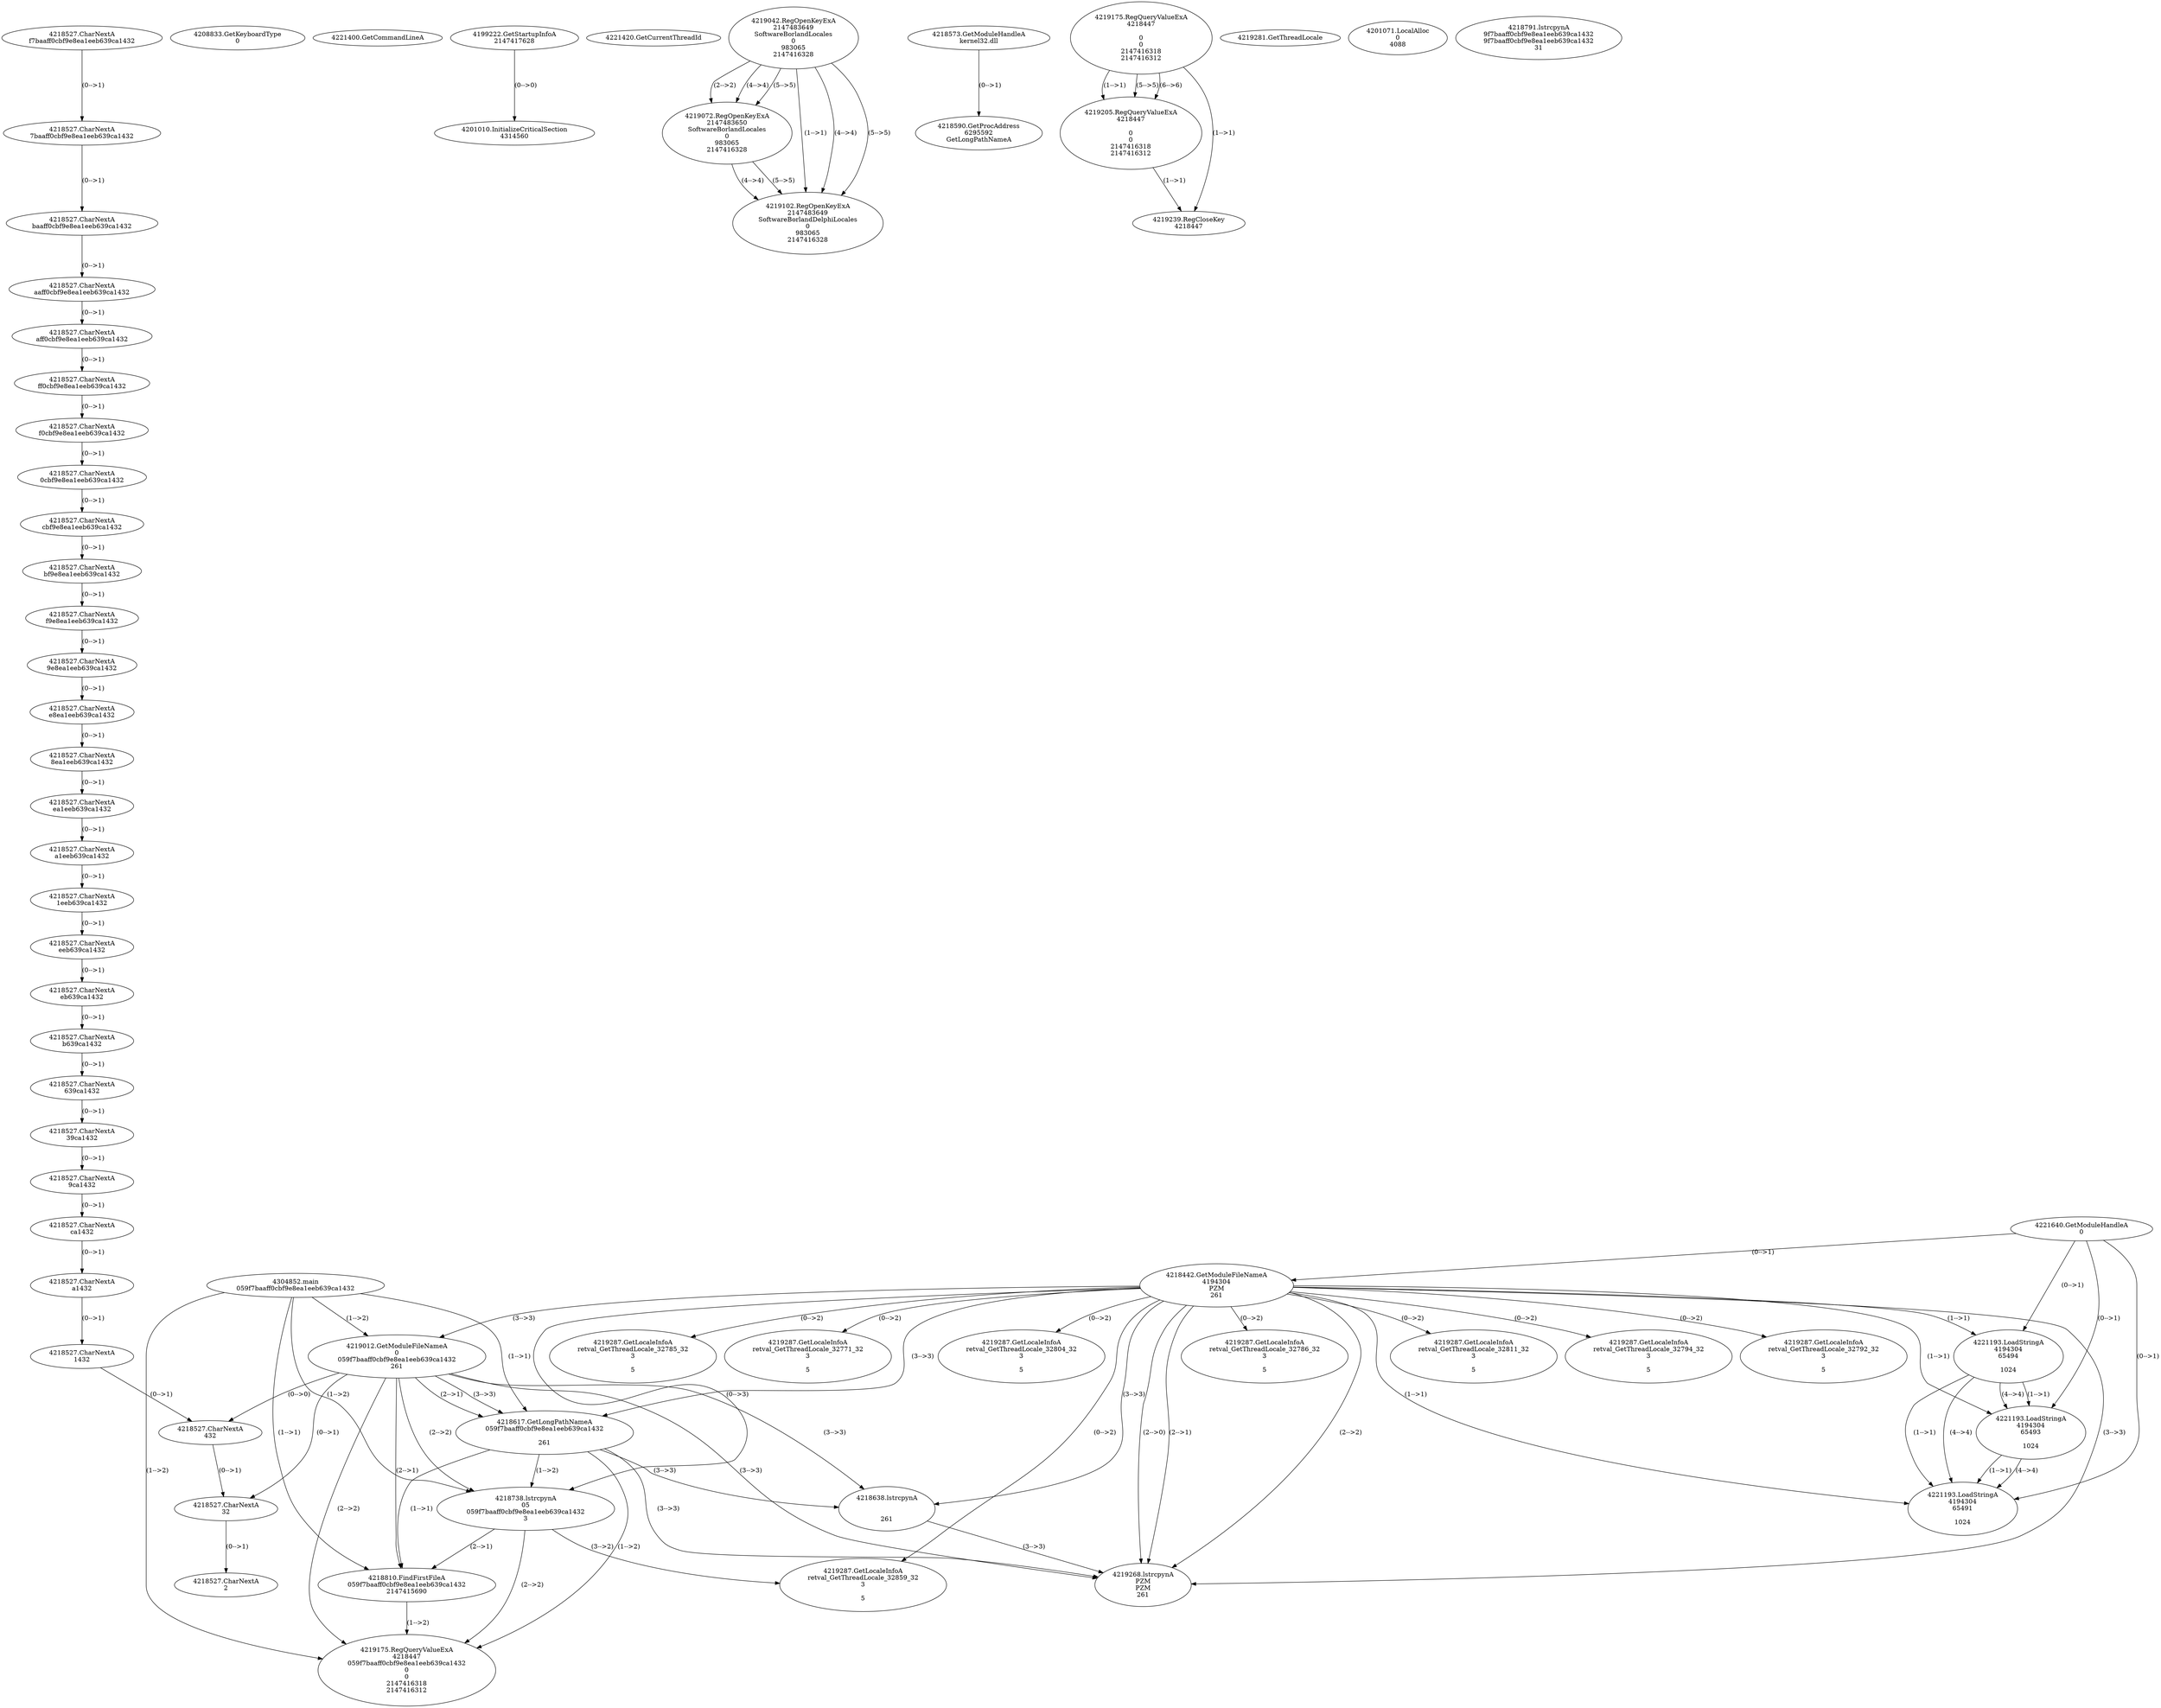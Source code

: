 // Global SCDG with merge call
digraph {
	0 [label="4304852.main
059f7baaff0cbf9e8ea1eeb639ca1432"]
	1 [label="4221640.GetModuleHandleA
0"]
	2 [label="4208833.GetKeyboardType
0"]
	3 [label="4221400.GetCommandLineA
"]
	4 [label="4199222.GetStartupInfoA
2147417628"]
	5 [label="4221420.GetCurrentThreadId
"]
	6 [label="4218442.GetModuleFileNameA
4194304
PZM
261"]
	1 -> 6 [label="(0-->1)"]
	7 [label="4219012.GetModuleFileNameA
0
059f7baaff0cbf9e8ea1eeb639ca1432
261"]
	0 -> 7 [label="(1-->2)"]
	6 -> 7 [label="(3-->3)"]
	8 [label="4219042.RegOpenKeyExA
2147483649
Software\Borland\Locales
0
983065
2147416328"]
	9 [label="4218573.GetModuleHandleA
kernel32.dll"]
	10 [label="4218590.GetProcAddress
6295592
GetLongPathNameA"]
	9 -> 10 [label="(0-->1)"]
	11 [label="4218617.GetLongPathNameA
059f7baaff0cbf9e8ea1eeb639ca1432

261"]
	0 -> 11 [label="(1-->1)"]
	7 -> 11 [label="(2-->1)"]
	6 -> 11 [label="(3-->3)"]
	7 -> 11 [label="(3-->3)"]
	12 [label="4218638.lstrcpynA


261"]
	6 -> 12 [label="(3-->3)"]
	7 -> 12 [label="(3-->3)"]
	11 -> 12 [label="(3-->3)"]
	13 [label="4219175.RegQueryValueExA
4218447

0
0
2147416318
2147416312"]
	14 [label="4219205.RegQueryValueExA
4218447

0
0
2147416318
2147416312"]
	13 -> 14 [label="(1-->1)"]
	13 -> 14 [label="(5-->5)"]
	13 -> 14 [label="(6-->6)"]
	15 [label="4219239.RegCloseKey
4218447"]
	13 -> 15 [label="(1-->1)"]
	14 -> 15 [label="(1-->1)"]
	16 [label="4219268.lstrcpynA
PZM
PZM
261"]
	6 -> 16 [label="(2-->1)"]
	6 -> 16 [label="(2-->2)"]
	6 -> 16 [label="(3-->3)"]
	7 -> 16 [label="(3-->3)"]
	11 -> 16 [label="(3-->3)"]
	12 -> 16 [label="(3-->3)"]
	6 -> 16 [label="(2-->0)"]
	17 [label="4219281.GetThreadLocale
"]
	18 [label="4219287.GetLocaleInfoA
retval_GetThreadLocale_32786_32
3

5"]
	6 -> 18 [label="(0-->2)"]
	19 [label="4221193.LoadStringA
4194304
65494

1024"]
	1 -> 19 [label="(0-->1)"]
	6 -> 19 [label="(1-->1)"]
	20 [label="4221193.LoadStringA
4194304
65493

1024"]
	1 -> 20 [label="(0-->1)"]
	6 -> 20 [label="(1-->1)"]
	19 -> 20 [label="(1-->1)"]
	19 -> 20 [label="(4-->4)"]
	21 [label="4219072.RegOpenKeyExA
2147483650
Software\Borland\Locales
0
983065
2147416328"]
	8 -> 21 [label="(2-->2)"]
	8 -> 21 [label="(4-->4)"]
	8 -> 21 [label="(5-->5)"]
	22 [label="4219102.RegOpenKeyExA
2147483649
Software\Borland\Delphi\Locales
0
983065
2147416328"]
	8 -> 22 [label="(1-->1)"]
	8 -> 22 [label="(4-->4)"]
	21 -> 22 [label="(4-->4)"]
	8 -> 22 [label="(5-->5)"]
	21 -> 22 [label="(5-->5)"]
	23 [label="4219287.GetLocaleInfoA
retval_GetThreadLocale_32811_32
3

5"]
	6 -> 23 [label="(0-->2)"]
	24 [label="4221193.LoadStringA
4194304
65491

1024"]
	1 -> 24 [label="(0-->1)"]
	6 -> 24 [label="(1-->1)"]
	19 -> 24 [label="(1-->1)"]
	20 -> 24 [label="(1-->1)"]
	19 -> 24 [label="(4-->4)"]
	20 -> 24 [label="(4-->4)"]
	25 [label="4201010.InitializeCriticalSection
4314560"]
	4 -> 25 [label="(0-->0)"]
	26 [label="4201071.LocalAlloc
0
4088"]
	27 [label="4219287.GetLocaleInfoA
retval_GetThreadLocale_32794_32
3

5"]
	6 -> 27 [label="(0-->2)"]
	28 [label="4219287.GetLocaleInfoA
retval_GetThreadLocale_32792_32
3

5"]
	6 -> 28 [label="(0-->2)"]
	29 [label="4218738.lstrcpynA
05
059f7baaff0cbf9e8ea1eeb639ca1432
3"]
	0 -> 29 [label="(1-->2)"]
	7 -> 29 [label="(2-->2)"]
	11 -> 29 [label="(1-->2)"]
	6 -> 29 [label="(0-->3)"]
	30 [label="4218527.CharNextA
f7baaff0cbf9e8ea1eeb639ca1432"]
	31 [label="4218527.CharNextA
7baaff0cbf9e8ea1eeb639ca1432"]
	30 -> 31 [label="(0-->1)"]
	32 [label="4218527.CharNextA
baaff0cbf9e8ea1eeb639ca1432"]
	31 -> 32 [label="(0-->1)"]
	33 [label="4218527.CharNextA
aaff0cbf9e8ea1eeb639ca1432"]
	32 -> 33 [label="(0-->1)"]
	34 [label="4218527.CharNextA
aff0cbf9e8ea1eeb639ca1432"]
	33 -> 34 [label="(0-->1)"]
	35 [label="4218527.CharNextA
ff0cbf9e8ea1eeb639ca1432"]
	34 -> 35 [label="(0-->1)"]
	36 [label="4218527.CharNextA
f0cbf9e8ea1eeb639ca1432"]
	35 -> 36 [label="(0-->1)"]
	37 [label="4218527.CharNextA
0cbf9e8ea1eeb639ca1432"]
	36 -> 37 [label="(0-->1)"]
	38 [label="4218527.CharNextA
cbf9e8ea1eeb639ca1432"]
	37 -> 38 [label="(0-->1)"]
	39 [label="4218527.CharNextA
bf9e8ea1eeb639ca1432"]
	38 -> 39 [label="(0-->1)"]
	40 [label="4218527.CharNextA
f9e8ea1eeb639ca1432"]
	39 -> 40 [label="(0-->1)"]
	41 [label="4218527.CharNextA
9e8ea1eeb639ca1432"]
	40 -> 41 [label="(0-->1)"]
	42 [label="4218527.CharNextA
e8ea1eeb639ca1432"]
	41 -> 42 [label="(0-->1)"]
	43 [label="4218527.CharNextA
8ea1eeb639ca1432"]
	42 -> 43 [label="(0-->1)"]
	44 [label="4218527.CharNextA
ea1eeb639ca1432"]
	43 -> 44 [label="(0-->1)"]
	45 [label="4218527.CharNextA
a1eeb639ca1432"]
	44 -> 45 [label="(0-->1)"]
	46 [label="4218527.CharNextA
1eeb639ca1432"]
	45 -> 46 [label="(0-->1)"]
	47 [label="4218527.CharNextA
eeb639ca1432"]
	46 -> 47 [label="(0-->1)"]
	48 [label="4218527.CharNextA
eb639ca1432"]
	47 -> 48 [label="(0-->1)"]
	49 [label="4218527.CharNextA
b639ca1432"]
	48 -> 49 [label="(0-->1)"]
	50 [label="4218527.CharNextA
639ca1432"]
	49 -> 50 [label="(0-->1)"]
	51 [label="4218527.CharNextA
39ca1432"]
	50 -> 51 [label="(0-->1)"]
	52 [label="4218527.CharNextA
9ca1432"]
	51 -> 52 [label="(0-->1)"]
	53 [label="4218527.CharNextA
ca1432"]
	52 -> 53 [label="(0-->1)"]
	54 [label="4218527.CharNextA
a1432"]
	53 -> 54 [label="(0-->1)"]
	55 [label="4218527.CharNextA
1432"]
	54 -> 55 [label="(0-->1)"]
	56 [label="4218527.CharNextA
432"]
	55 -> 56 [label="(0-->1)"]
	7 -> 56 [label="(0-->0)"]
	57 [label="4218527.CharNextA
32"]
	7 -> 57 [label="(0-->1)"]
	56 -> 57 [label="(0-->1)"]
	58 [label="4218527.CharNextA
2"]
	57 -> 58 [label="(0-->1)"]
	59 [label="4218791.lstrcpynA
9f7baaff0cbf9e8ea1eeb639ca1432
9f7baaff0cbf9e8ea1eeb639ca1432
31"]
	60 [label="4218810.FindFirstFileA
059f7baaff0cbf9e8ea1eeb639ca1432
2147415690"]
	0 -> 60 [label="(1-->1)"]
	7 -> 60 [label="(2-->1)"]
	11 -> 60 [label="(1-->1)"]
	29 -> 60 [label="(2-->1)"]
	61 [label="4219175.RegQueryValueExA
4218447
059f7baaff0cbf9e8ea1eeb639ca1432
0
0
2147416318
2147416312"]
	0 -> 61 [label="(1-->2)"]
	7 -> 61 [label="(2-->2)"]
	11 -> 61 [label="(1-->2)"]
	29 -> 61 [label="(2-->2)"]
	60 -> 61 [label="(1-->2)"]
	62 [label="4219287.GetLocaleInfoA
retval_GetThreadLocale_32859_32
3

5"]
	6 -> 62 [label="(0-->2)"]
	29 -> 62 [label="(3-->2)"]
	63 [label="4219287.GetLocaleInfoA
retval_GetThreadLocale_32785_32
3

5"]
	6 -> 63 [label="(0-->2)"]
	64 [label="4219287.GetLocaleInfoA
retval_GetThreadLocale_32771_32
3

5"]
	6 -> 64 [label="(0-->2)"]
	65 [label="4219287.GetLocaleInfoA
retval_GetThreadLocale_32804_32
3

5"]
	6 -> 65 [label="(0-->2)"]
}
